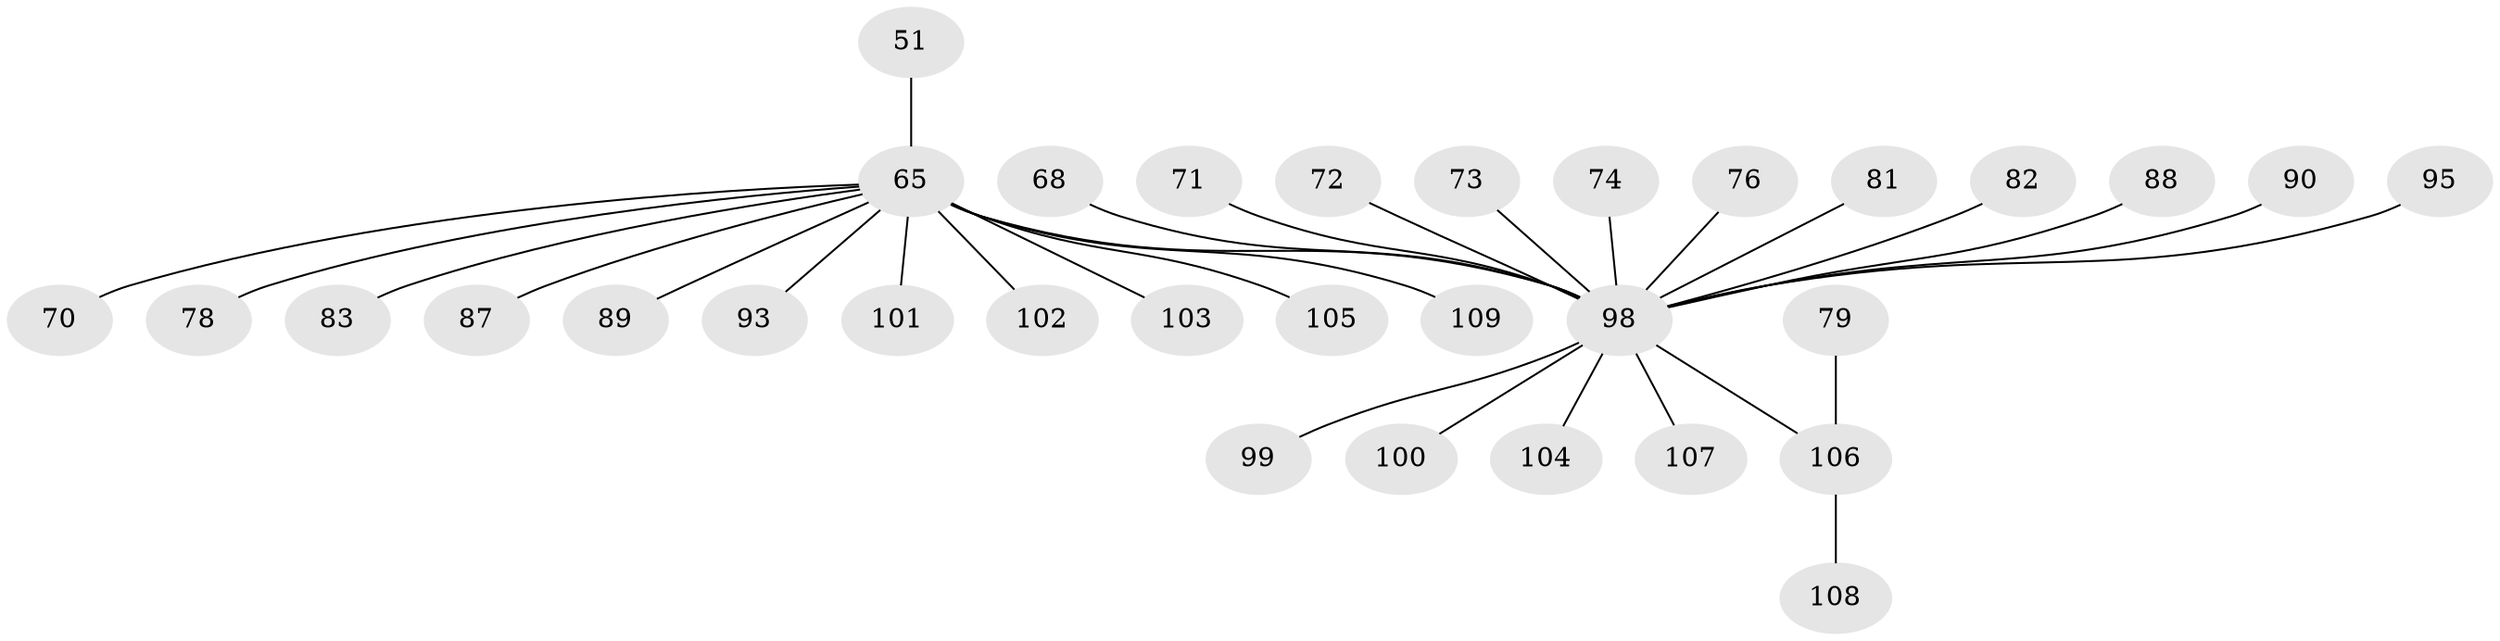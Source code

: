 // original degree distribution, {3: 0.045871559633027525, 14: 0.009174311926605505, 6: 0.027522935779816515, 20: 0.009174311926605505, 4: 0.07339449541284404, 5: 0.027522935779816515, 1: 0.6972477064220184, 2: 0.09174311926605505, 7: 0.01834862385321101}
// Generated by graph-tools (version 1.1) at 2025/52/03/04/25 21:52:04]
// undirected, 32 vertices, 31 edges
graph export_dot {
graph [start="1"]
  node [color=gray90,style=filled];
  51;
  65 [super="+4+10+12+29"];
  68;
  70 [super="+57"];
  71;
  72;
  73;
  74;
  76;
  78;
  79;
  81 [super="+15+46"];
  82 [super="+40+55+67"];
  83;
  87;
  88;
  89;
  90 [super="+64+85"];
  93 [super="+32"];
  95;
  98 [super="+80+66+24+27+34+39+43+44"];
  99 [super="+20+28+52+59+77"];
  100 [super="+49+69+86+91"];
  101 [super="+96"];
  102;
  103 [super="+97"];
  104;
  105 [super="+8+30+37"];
  106 [super="+25+60+42+94"];
  107;
  108;
  109;
  51 -- 65;
  65 -- 70;
  65 -- 78;
  65 -- 83;
  65 -- 87;
  65 -- 89;
  65 -- 93;
  65 -- 98 [weight=4];
  65 -- 101;
  65 -- 102;
  65 -- 103;
  65 -- 105;
  65 -- 109;
  68 -- 98;
  71 -- 98;
  72 -- 98;
  73 -- 98;
  74 -- 98;
  76 -- 98;
  79 -- 106;
  81 -- 98;
  82 -- 98;
  88 -- 98;
  90 -- 98;
  95 -- 98;
  98 -- 99;
  98 -- 104;
  98 -- 107;
  98 -- 100;
  98 -- 106 [weight=2];
  106 -- 108;
}

